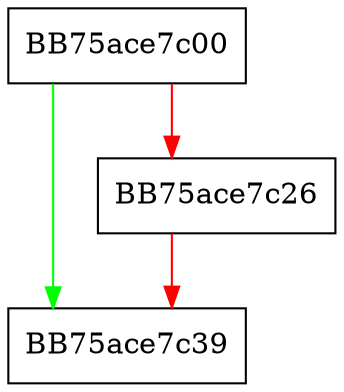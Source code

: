digraph _Do_call {
  node [shape="box"];
  graph [splines=ortho];
  BB75ace7c00 -> BB75ace7c39 [color="green"];
  BB75ace7c00 -> BB75ace7c26 [color="red"];
  BB75ace7c26 -> BB75ace7c39 [color="red"];
}